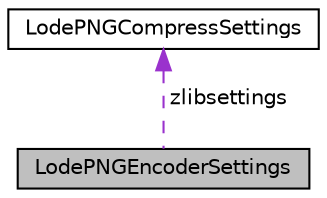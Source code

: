 digraph "LodePNGEncoderSettings"
{
  edge [fontname="Helvetica",fontsize="10",labelfontname="Helvetica",labelfontsize="10"];
  node [fontname="Helvetica",fontsize="10",shape=record];
  Node1 [label="LodePNGEncoderSettings",height=0.2,width=0.4,color="black", fillcolor="grey75", style="filled", fontcolor="black"];
  Node2 -> Node1 [dir="back",color="darkorchid3",fontsize="10",style="dashed",label=" zlibsettings" ];
  Node2 [label="LodePNGCompressSettings",height=0.2,width=0.4,color="black", fillcolor="white", style="filled",URL="$struct_lode_p_n_g_compress_settings.html"];
}
